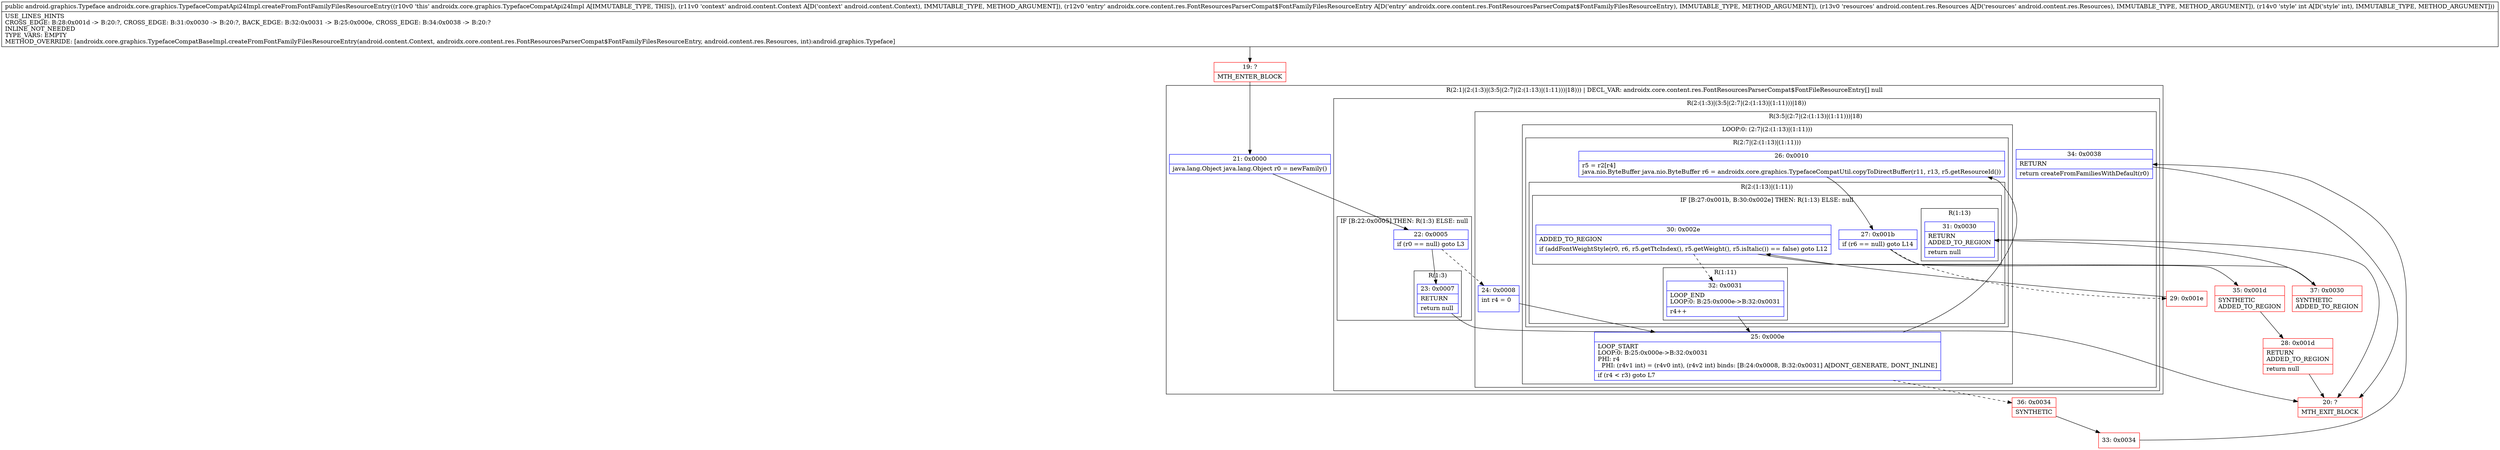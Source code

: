 digraph "CFG forandroidx.core.graphics.TypefaceCompatApi24Impl.createFromFontFamilyFilesResourceEntry(Landroid\/content\/Context;Landroidx\/core\/content\/res\/FontResourcesParserCompat$FontFamilyFilesResourceEntry;Landroid\/content\/res\/Resources;I)Landroid\/graphics\/Typeface;" {
subgraph cluster_Region_1049449064 {
label = "R(2:1|(2:(1:3)|(3:5|(2:7|(2:(1:13)|(1:11)))|18))) | DECL_VAR: androidx.core.content.res.FontResourcesParserCompat$FontFileResourceEntry[] null\l";
node [shape=record,color=blue];
Node_21 [shape=record,label="{21\:\ 0x0000|java.lang.Object java.lang.Object r0 = newFamily()\l}"];
subgraph cluster_Region_688948635 {
label = "R(2:(1:3)|(3:5|(2:7|(2:(1:13)|(1:11)))|18))";
node [shape=record,color=blue];
subgraph cluster_IfRegion_392442652 {
label = "IF [B:22:0x0005] THEN: R(1:3) ELSE: null";
node [shape=record,color=blue];
Node_22 [shape=record,label="{22\:\ 0x0005|if (r0 == null) goto L3\l}"];
subgraph cluster_Region_706530813 {
label = "R(1:3)";
node [shape=record,color=blue];
Node_23 [shape=record,label="{23\:\ 0x0007|RETURN\l|return null\l}"];
}
}
subgraph cluster_Region_1460767953 {
label = "R(3:5|(2:7|(2:(1:13)|(1:11)))|18)";
node [shape=record,color=blue];
Node_24 [shape=record,label="{24\:\ 0x0008|int r4 = 0\l\l}"];
subgraph cluster_LoopRegion_686043912 {
label = "LOOP:0: (2:7|(2:(1:13)|(1:11)))";
node [shape=record,color=blue];
Node_25 [shape=record,label="{25\:\ 0x000e|LOOP_START\lLOOP:0: B:25:0x000e\-\>B:32:0x0031\lPHI: r4 \l  PHI: (r4v1 int) = (r4v0 int), (r4v2 int) binds: [B:24:0x0008, B:32:0x0031] A[DONT_GENERATE, DONT_INLINE]\l|if (r4 \< r3) goto L7\l}"];
subgraph cluster_Region_64723529 {
label = "R(2:7|(2:(1:13)|(1:11)))";
node [shape=record,color=blue];
Node_26 [shape=record,label="{26\:\ 0x0010|r5 = r2[r4]\ljava.nio.ByteBuffer java.nio.ByteBuffer r6 = androidx.core.graphics.TypefaceCompatUtil.copyToDirectBuffer(r11, r13, r5.getResourceId())\l}"];
subgraph cluster_Region_1847724156 {
label = "R(2:(1:13)|(1:11))";
node [shape=record,color=blue];
subgraph cluster_IfRegion_1851226163 {
label = "IF [B:27:0x001b, B:30:0x002e] THEN: R(1:13) ELSE: null";
node [shape=record,color=blue];
Node_27 [shape=record,label="{27\:\ 0x001b|if (r6 == null) goto L14\l}"];
Node_30 [shape=record,label="{30\:\ 0x002e|ADDED_TO_REGION\l|if (addFontWeightStyle(r0, r6, r5.getTtcIndex(), r5.getWeight(), r5.isItalic()) == false) goto L12\l}"];
subgraph cluster_Region_1127445630 {
label = "R(1:13)";
node [shape=record,color=blue];
Node_31 [shape=record,label="{31\:\ 0x0030|RETURN\lADDED_TO_REGION\l|return null\l}"];
}
}
subgraph cluster_Region_898741757 {
label = "R(1:11)";
node [shape=record,color=blue];
Node_32 [shape=record,label="{32\:\ 0x0031|LOOP_END\lLOOP:0: B:25:0x000e\-\>B:32:0x0031\l|r4++\l}"];
}
}
}
}
Node_34 [shape=record,label="{34\:\ 0x0038|RETURN\l|return createFromFamiliesWithDefault(r0)\l}"];
}
}
}
Node_19 [shape=record,color=red,label="{19\:\ ?|MTH_ENTER_BLOCK\l}"];
Node_20 [shape=record,color=red,label="{20\:\ ?|MTH_EXIT_BLOCK\l}"];
Node_29 [shape=record,color=red,label="{29\:\ 0x001e}"];
Node_37 [shape=record,color=red,label="{37\:\ 0x0030|SYNTHETIC\lADDED_TO_REGION\l}"];
Node_35 [shape=record,color=red,label="{35\:\ 0x001d|SYNTHETIC\lADDED_TO_REGION\l}"];
Node_28 [shape=record,color=red,label="{28\:\ 0x001d|RETURN\lADDED_TO_REGION\l|return null\l}"];
Node_36 [shape=record,color=red,label="{36\:\ 0x0034|SYNTHETIC\l}"];
Node_33 [shape=record,color=red,label="{33\:\ 0x0034}"];
MethodNode[shape=record,label="{public android.graphics.Typeface androidx.core.graphics.TypefaceCompatApi24Impl.createFromFontFamilyFilesResourceEntry((r10v0 'this' androidx.core.graphics.TypefaceCompatApi24Impl A[IMMUTABLE_TYPE, THIS]), (r11v0 'context' android.content.Context A[D('context' android.content.Context), IMMUTABLE_TYPE, METHOD_ARGUMENT]), (r12v0 'entry' androidx.core.content.res.FontResourcesParserCompat$FontFamilyFilesResourceEntry A[D('entry' androidx.core.content.res.FontResourcesParserCompat$FontFamilyFilesResourceEntry), IMMUTABLE_TYPE, METHOD_ARGUMENT]), (r13v0 'resources' android.content.res.Resources A[D('resources' android.content.res.Resources), IMMUTABLE_TYPE, METHOD_ARGUMENT]), (r14v0 'style' int A[D('style' int), IMMUTABLE_TYPE, METHOD_ARGUMENT]))  | USE_LINES_HINTS\lCROSS_EDGE: B:28:0x001d \-\> B:20:?, CROSS_EDGE: B:31:0x0030 \-\> B:20:?, BACK_EDGE: B:32:0x0031 \-\> B:25:0x000e, CROSS_EDGE: B:34:0x0038 \-\> B:20:?\lINLINE_NOT_NEEDED\lTYPE_VARS: EMPTY\lMETHOD_OVERRIDE: [androidx.core.graphics.TypefaceCompatBaseImpl.createFromFontFamilyFilesResourceEntry(android.content.Context, androidx.core.content.res.FontResourcesParserCompat$FontFamilyFilesResourceEntry, android.content.res.Resources, int):android.graphics.Typeface]\l}"];
MethodNode -> Node_19;Node_21 -> Node_22;
Node_22 -> Node_23;
Node_22 -> Node_24[style=dashed];
Node_23 -> Node_20;
Node_24 -> Node_25;
Node_25 -> Node_26;
Node_25 -> Node_36[style=dashed];
Node_26 -> Node_27;
Node_27 -> Node_29[style=dashed];
Node_27 -> Node_35;
Node_30 -> Node_32[style=dashed];
Node_30 -> Node_37;
Node_31 -> Node_20;
Node_32 -> Node_25;
Node_34 -> Node_20;
Node_19 -> Node_21;
Node_29 -> Node_30;
Node_37 -> Node_31;
Node_35 -> Node_28;
Node_28 -> Node_20;
Node_36 -> Node_33;
Node_33 -> Node_34;
}


